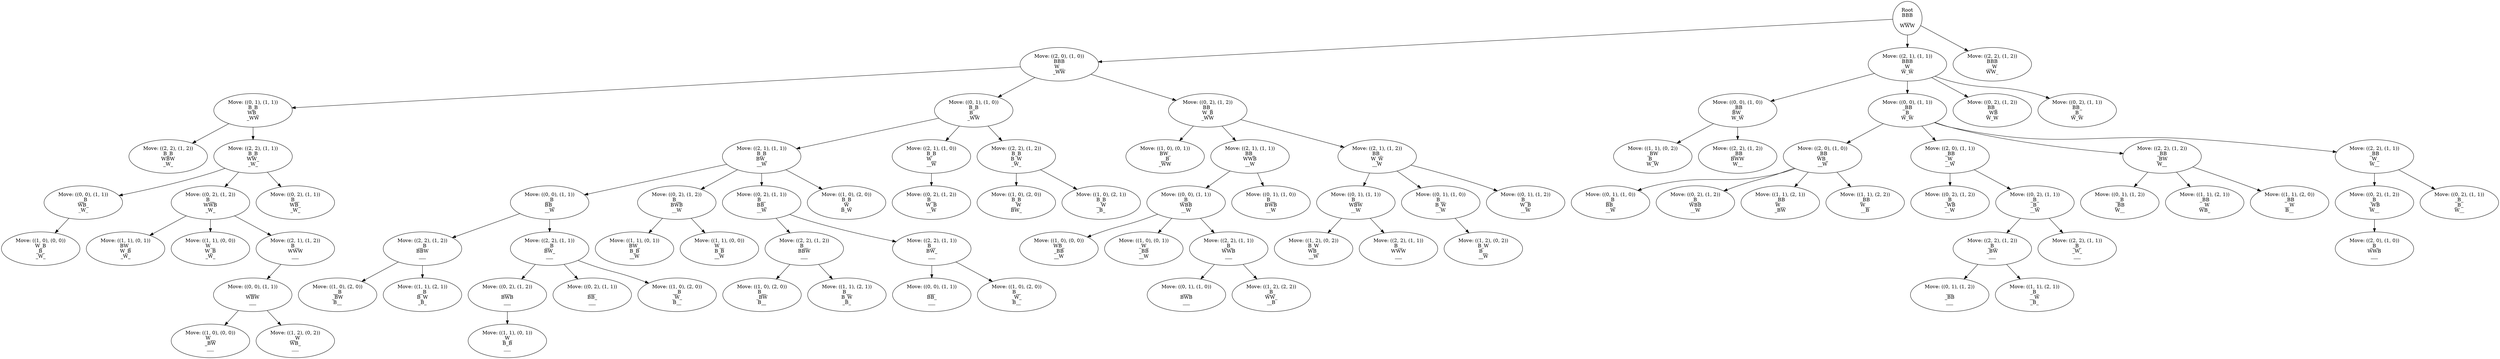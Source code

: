 digraph tree {
    "Root
BBB
___
WWW";
    "Move: ((2, 0), (1, 0))
BBB
W__
_WW";
    "Move: ((0, 1), (1, 1))
B_B
WB_
_WW";
    "Move: ((2, 2), (1, 2))
B_B
WBW
_W_";
    "Move: ((2, 2), (1, 1))
B_B
WW_
_W_";
    "Move: ((0, 0), (1, 1))
__B
WB_
_W_";
    "Move: ((1, 0), (0, 0))
W_B
_B_
_W_";
    "Move: ((0, 2), (1, 2))
B__
WWB
_W_";
    "Move: ((1, 1), (0, 1))
BW_
W_B
_W_";
    "Move: ((1, 1), (0, 0))
W__
W_B
_W_";
    "Move: ((2, 1), (1, 2))
B__
WWW
___";
    "Move: ((0, 0), (1, 1))
___
WBW
___";
    "Move: ((1, 0), (0, 0))
W__
_BW
___";
    "Move: ((1, 2), (0, 2))
__W
WB_
___";
    "Move: ((0, 2), (1, 1))
B__
WB_
_W_";
    "Move: ((0, 1), (1, 0))
B_B
B__
_WW";
    "Move: ((2, 1), (1, 1))
B_B
BW_
__W";
    "Move: ((0, 0), (1, 1))
__B
BB_
__W";
    "Move: ((2, 2), (1, 2))
__B
BBW
___";
    "Move: ((1, 0), (2, 0))
__B
_BW
B__";
    "Move: ((1, 1), (2, 1))
__B
B_W
_B_";
    "Move: ((2, 2), (1, 1))
__B
BW_
___";
    "Move: ((0, 2), (1, 2))
___
BWB
___";
    "Move: ((1, 1), (0, 1))
_W_
B_B
___";
    "Move: ((0, 2), (1, 1))
___
BB_
___";
    "Move: ((1, 0), (2, 0))
__B
_W_
B__";
    "Move: ((0, 2), (1, 2))
B__
BWB
__W";
    "Move: ((1, 1), (0, 1))
BW_
B_B
__W";
    "Move: ((1, 1), (0, 0))
W__
B_B
__W";
    "Move: ((0, 2), (1, 1))
B__
BB_
__W";
    "Move: ((2, 2), (1, 2))
B__
BBW
___";
    "Move: ((1, 0), (2, 0))
B__
_BW
B__";
    "Move: ((1, 1), (2, 1))
B__
B_W
_B_";
    "Move: ((2, 2), (1, 1))
B__
BW_
___";
    "Move: ((0, 0), (1, 1))
___
BB_
___";
    "Move: ((1, 0), (2, 0))
B__
_W_
B__";
    "Move: ((1, 0), (2, 0))
B_B
_W_
B_W";
    "Move: ((2, 1), (1, 0))
B_B
W__
__W";
    "Move: ((0, 2), (1, 2))
B__
W_B
__W";
    "Move: ((2, 2), (1, 2))
B_B
B_W
_W_";
    "Move: ((1, 0), (2, 0))
B_B
__W
BW_";
    "Move: ((1, 0), (2, 1))
B_B
__W
_B_";
    "Move: ((0, 2), (1, 2))
BB_
W_B
_WW";
    "Move: ((1, 0), (0, 1))
BW_
__B
_WW";
    "Move: ((2, 1), (1, 1))
BB_
WWB
__W";
    "Move: ((0, 0), (1, 1))
_B_
WBB
__W";
    "Move: ((1, 0), (0, 0))
WB_
_BB
__W";
    "Move: ((1, 0), (0, 1))
_W_
_BB
__W";
    "Move: ((2, 2), (1, 1))
_B_
WWB
___";
    "Move: ((0, 1), (1, 0))
___
BWB
___";
    "Move: ((1, 2), (2, 2))
_B_
WW_
__B";
    "Move: ((0, 1), (1, 0))
B__
BWB
__W";
    "Move: ((2, 1), (1, 2))
BB_
W_W
__W";
    "Move: ((0, 1), (1, 1))
B__
WBW
__W";
    "Move: ((1, 2), (0, 2))
B_W
WB_
__W";
    "Move: ((2, 2), (1, 1))
B__
WWW
___";
    "Move: ((0, 1), (1, 0))
B__
B_W
__W";
    "Move: ((1, 2), (0, 2))
B_W
B__
__W";
    "Move: ((0, 1), (1, 2))
B__
W_B
__W";
    "Move: ((2, 1), (1, 1))
BBB
_W_
W_W";
    "Move: ((0, 0), (1, 0))
_BB
BW_
W_W";
    "Move: ((1, 1), (0, 2))
_BW
B__
W_W";
    "Move: ((2, 2), (1, 2))
_BB
BWW
W__";
    "Move: ((0, 0), (1, 1))
_BB
_B_
W_W";
    "Move: ((2, 0), (1, 0))
_BB
WB_
__W";
    "Move: ((0, 1), (1, 0))
__B
BB_
__W";
    "Move: ((0, 2), (1, 2))
_B_
WBB
__W";
    "Move: ((1, 1), (2, 1))
_BB
W__
_BW";
    "Move: ((1, 1), (2, 2))
_BB
W__
__B";
    "Move: ((2, 0), (1, 1))
_BB
_W_
__W";
    "Move: ((0, 2), (1, 2))
_B_
_WB
__W";
    "Move: ((0, 2), (1, 1))
_B_
_B_
__W";
    "Move: ((2, 2), (1, 2))
_B_
_BW
___";
    "Move: ((0, 1), (1, 2))
___
_BB
___";
    "Move: ((1, 1), (2, 1))
_B_
__W
_B_";
    "Move: ((2, 2), (1, 1))
_B_
_W_
___";
    "Move: ((2, 2), (1, 2))
_BB
_BW
W__";
    "Move: ((0, 1), (1, 2))
__B
_BB
W__";
    "Move: ((1, 1), (2, 1))
_BB
__W
WB_";
    "Move: ((1, 1), (2, 0))
_BB
__W
B__";
    "Move: ((2, 2), (1, 1))
_BB
_W_
W__";
    "Move: ((0, 2), (1, 2))
_B_
_WB
W__";
    "Move: ((2, 0), (1, 0))
_B_
WWB
___";
    "Move: ((0, 2), (1, 1))
_B_
_B_
W__";
    "Move: ((0, 2), (1, 2))
BB_
_WB
W_W";
    "Move: ((0, 2), (1, 1))
BB_
_B_
W_W";
    "Move: ((2, 2), (1, 2))
BBB
__W
WW_";
    "Root
BBB
___
WWW" -> "Move: ((2, 0), (1, 0))
BBB
W__
_WW";
    "Root
BBB
___
WWW" -> "Move: ((2, 1), (1, 1))
BBB
_W_
W_W";
    "Root
BBB
___
WWW" -> "Move: ((2, 2), (1, 2))
BBB
__W
WW_";
    "Move: ((2, 0), (1, 0))
BBB
W__
_WW" -> "Move: ((0, 1), (1, 1))
B_B
WB_
_WW";
    "Move: ((2, 0), (1, 0))
BBB
W__
_WW" -> "Move: ((0, 1), (1, 0))
B_B
B__
_WW";
    "Move: ((2, 0), (1, 0))
BBB
W__
_WW" -> "Move: ((0, 2), (1, 2))
BB_
W_B
_WW";
    "Move: ((0, 1), (1, 1))
B_B
WB_
_WW" -> "Move: ((2, 2), (1, 2))
B_B
WBW
_W_";
    "Move: ((0, 1), (1, 1))
B_B
WB_
_WW" -> "Move: ((2, 2), (1, 1))
B_B
WW_
_W_";
    "Move: ((2, 2), (1, 1))
B_B
WW_
_W_" -> "Move: ((0, 0), (1, 1))
__B
WB_
_W_";
    "Move: ((2, 2), (1, 1))
B_B
WW_
_W_" -> "Move: ((0, 2), (1, 2))
B__
WWB
_W_";
    "Move: ((2, 2), (1, 1))
B_B
WW_
_W_" -> "Move: ((0, 2), (1, 1))
B__
WB_
_W_";
    "Move: ((0, 0), (1, 1))
__B
WB_
_W_" -> "Move: ((1, 0), (0, 0))
W_B
_B_
_W_";
    "Move: ((0, 2), (1, 2))
B__
WWB
_W_" -> "Move: ((1, 1), (0, 1))
BW_
W_B
_W_";
    "Move: ((0, 2), (1, 2))
B__
WWB
_W_" -> "Move: ((1, 1), (0, 0))
W__
W_B
_W_";
    "Move: ((0, 2), (1, 2))
B__
WWB
_W_" -> "Move: ((2, 1), (1, 2))
B__
WWW
___";
    "Move: ((2, 1), (1, 2))
B__
WWW
___" -> "Move: ((0, 0), (1, 1))
___
WBW
___";
    "Move: ((0, 0), (1, 1))
___
WBW
___" -> "Move: ((1, 0), (0, 0))
W__
_BW
___";
    "Move: ((0, 0), (1, 1))
___
WBW
___" -> "Move: ((1, 2), (0, 2))
__W
WB_
___";
    "Move: ((0, 1), (1, 0))
B_B
B__
_WW" -> "Move: ((2, 1), (1, 1))
B_B
BW_
__W";
    "Move: ((0, 1), (1, 0))
B_B
B__
_WW" -> "Move: ((2, 1), (1, 0))
B_B
W__
__W";
    "Move: ((0, 1), (1, 0))
B_B
B__
_WW" -> "Move: ((2, 2), (1, 2))
B_B
B_W
_W_";
    "Move: ((2, 1), (1, 1))
B_B
BW_
__W" -> "Move: ((0, 0), (1, 1))
__B
BB_
__W";
    "Move: ((2, 1), (1, 1))
B_B
BW_
__W" -> "Move: ((0, 2), (1, 2))
B__
BWB
__W";
    "Move: ((2, 1), (1, 1))
B_B
BW_
__W" -> "Move: ((0, 2), (1, 1))
B__
BB_
__W";
    "Move: ((2, 1), (1, 1))
B_B
BW_
__W" -> "Move: ((1, 0), (2, 0))
B_B
_W_
B_W";
    "Move: ((0, 0), (1, 1))
__B
BB_
__W" -> "Move: ((2, 2), (1, 2))
__B
BBW
___";
    "Move: ((0, 0), (1, 1))
__B
BB_
__W" -> "Move: ((2, 2), (1, 1))
__B
BW_
___";
    "Move: ((2, 2), (1, 2))
__B
BBW
___" -> "Move: ((1, 0), (2, 0))
__B
_BW
B__";
    "Move: ((2, 2), (1, 2))
__B
BBW
___" -> "Move: ((1, 1), (2, 1))
__B
B_W
_B_";
    "Move: ((2, 2), (1, 1))
__B
BW_
___" -> "Move: ((0, 2), (1, 2))
___
BWB
___";
    "Move: ((2, 2), (1, 1))
__B
BW_
___" -> "Move: ((0, 2), (1, 1))
___
BB_
___";
    "Move: ((2, 2), (1, 1))
__B
BW_
___" -> "Move: ((1, 0), (2, 0))
__B
_W_
B__";
    "Move: ((0, 2), (1, 2))
___
BWB
___" -> "Move: ((1, 1), (0, 1))
_W_
B_B
___";
    "Move: ((0, 2), (1, 2))
B__
BWB
__W" -> "Move: ((1, 1), (0, 1))
BW_
B_B
__W";
    "Move: ((0, 2), (1, 2))
B__
BWB
__W" -> "Move: ((1, 1), (0, 0))
W__
B_B
__W";
    "Move: ((0, 2), (1, 1))
B__
BB_
__W" -> "Move: ((2, 2), (1, 2))
B__
BBW
___";
    "Move: ((0, 2), (1, 1))
B__
BB_
__W" -> "Move: ((2, 2), (1, 1))
B__
BW_
___";
    "Move: ((2, 2), (1, 2))
B__
BBW
___" -> "Move: ((1, 0), (2, 0))
B__
_BW
B__";
    "Move: ((2, 2), (1, 2))
B__
BBW
___" -> "Move: ((1, 1), (2, 1))
B__
B_W
_B_";
    "Move: ((2, 2), (1, 1))
B__
BW_
___" -> "Move: ((0, 0), (1, 1))
___
BB_
___";
    "Move: ((2, 2), (1, 1))
B__
BW_
___" -> "Move: ((1, 0), (2, 0))
B__
_W_
B__";
    "Move: ((2, 1), (1, 0))
B_B
W__
__W" -> "Move: ((0, 2), (1, 2))
B__
W_B
__W";
    "Move: ((2, 2), (1, 2))
B_B
B_W
_W_" -> "Move: ((1, 0), (2, 0))
B_B
__W
BW_";
    "Move: ((2, 2), (1, 2))
B_B
B_W
_W_" -> "Move: ((1, 0), (2, 1))
B_B
__W
_B_";
    "Move: ((0, 2), (1, 2))
BB_
W_B
_WW" -> "Move: ((1, 0), (0, 1))
BW_
__B
_WW";
    "Move: ((0, 2), (1, 2))
BB_
W_B
_WW" -> "Move: ((2, 1), (1, 1))
BB_
WWB
__W";
    "Move: ((0, 2), (1, 2))
BB_
W_B
_WW" -> "Move: ((2, 1), (1, 2))
BB_
W_W
__W";
    "Move: ((2, 1), (1, 1))
BB_
WWB
__W" -> "Move: ((0, 0), (1, 1))
_B_
WBB
__W";
    "Move: ((2, 1), (1, 1))
BB_
WWB
__W" -> "Move: ((0, 1), (1, 0))
B__
BWB
__W";
    "Move: ((0, 0), (1, 1))
_B_
WBB
__W" -> "Move: ((1, 0), (0, 0))
WB_
_BB
__W";
    "Move: ((0, 0), (1, 1))
_B_
WBB
__W" -> "Move: ((1, 0), (0, 1))
_W_
_BB
__W";
    "Move: ((0, 0), (1, 1))
_B_
WBB
__W" -> "Move: ((2, 2), (1, 1))
_B_
WWB
___";
    "Move: ((2, 2), (1, 1))
_B_
WWB
___" -> "Move: ((0, 1), (1, 0))
___
BWB
___";
    "Move: ((2, 2), (1, 1))
_B_
WWB
___" -> "Move: ((1, 2), (2, 2))
_B_
WW_
__B";
    "Move: ((2, 1), (1, 2))
BB_
W_W
__W" -> "Move: ((0, 1), (1, 1))
B__
WBW
__W";
    "Move: ((2, 1), (1, 2))
BB_
W_W
__W" -> "Move: ((0, 1), (1, 0))
B__
B_W
__W";
    "Move: ((2, 1), (1, 2))
BB_
W_W
__W" -> "Move: ((0, 1), (1, 2))
B__
W_B
__W";
    "Move: ((0, 1), (1, 1))
B__
WBW
__W" -> "Move: ((1, 2), (0, 2))
B_W
WB_
__W";
    "Move: ((0, 1), (1, 1))
B__
WBW
__W" -> "Move: ((2, 2), (1, 1))
B__
WWW
___";
    "Move: ((0, 1), (1, 0))
B__
B_W
__W" -> "Move: ((1, 2), (0, 2))
B_W
B__
__W";
    "Move: ((2, 1), (1, 1))
BBB
_W_
W_W" -> "Move: ((0, 0), (1, 0))
_BB
BW_
W_W";
    "Move: ((2, 1), (1, 1))
BBB
_W_
W_W" -> "Move: ((0, 0), (1, 1))
_BB
_B_
W_W";
    "Move: ((2, 1), (1, 1))
BBB
_W_
W_W" -> "Move: ((0, 2), (1, 2))
BB_
_WB
W_W";
    "Move: ((2, 1), (1, 1))
BBB
_W_
W_W" -> "Move: ((0, 2), (1, 1))
BB_
_B_
W_W";
    "Move: ((0, 0), (1, 0))
_BB
BW_
W_W" -> "Move: ((1, 1), (0, 2))
_BW
B__
W_W";
    "Move: ((0, 0), (1, 0))
_BB
BW_
W_W" -> "Move: ((2, 2), (1, 2))
_BB
BWW
W__";
    "Move: ((0, 0), (1, 1))
_BB
_B_
W_W" -> "Move: ((2, 0), (1, 0))
_BB
WB_
__W";
    "Move: ((0, 0), (1, 1))
_BB
_B_
W_W" -> "Move: ((2, 0), (1, 1))
_BB
_W_
__W";
    "Move: ((0, 0), (1, 1))
_BB
_B_
W_W" -> "Move: ((2, 2), (1, 2))
_BB
_BW
W__";
    "Move: ((0, 0), (1, 1))
_BB
_B_
W_W" -> "Move: ((2, 2), (1, 1))
_BB
_W_
W__";
    "Move: ((2, 0), (1, 0))
_BB
WB_
__W" -> "Move: ((0, 1), (1, 0))
__B
BB_
__W";
    "Move: ((2, 0), (1, 0))
_BB
WB_
__W" -> "Move: ((0, 2), (1, 2))
_B_
WBB
__W";
    "Move: ((2, 0), (1, 0))
_BB
WB_
__W" -> "Move: ((1, 1), (2, 1))
_BB
W__
_BW";
    "Move: ((2, 0), (1, 0))
_BB
WB_
__W" -> "Move: ((1, 1), (2, 2))
_BB
W__
__B";
    "Move: ((2, 0), (1, 1))
_BB
_W_
__W" -> "Move: ((0, 2), (1, 2))
_B_
_WB
__W";
    "Move: ((2, 0), (1, 1))
_BB
_W_
__W" -> "Move: ((0, 2), (1, 1))
_B_
_B_
__W";
    "Move: ((0, 2), (1, 1))
_B_
_B_
__W" -> "Move: ((2, 2), (1, 2))
_B_
_BW
___";
    "Move: ((0, 2), (1, 1))
_B_
_B_
__W" -> "Move: ((2, 2), (1, 1))
_B_
_W_
___";
    "Move: ((2, 2), (1, 2))
_B_
_BW
___" -> "Move: ((0, 1), (1, 2))
___
_BB
___";
    "Move: ((2, 2), (1, 2))
_B_
_BW
___" -> "Move: ((1, 1), (2, 1))
_B_
__W
_B_";
    "Move: ((2, 2), (1, 2))
_BB
_BW
W__" -> "Move: ((0, 1), (1, 2))
__B
_BB
W__";
    "Move: ((2, 2), (1, 2))
_BB
_BW
W__" -> "Move: ((1, 1), (2, 1))
_BB
__W
WB_";
    "Move: ((2, 2), (1, 2))
_BB
_BW
W__" -> "Move: ((1, 1), (2, 0))
_BB
__W
B__";
    "Move: ((2, 2), (1, 1))
_BB
_W_
W__" -> "Move: ((0, 2), (1, 2))
_B_
_WB
W__";
    "Move: ((2, 2), (1, 1))
_BB
_W_
W__" -> "Move: ((0, 2), (1, 1))
_B_
_B_
W__";
    "Move: ((0, 2), (1, 2))
_B_
_WB
W__" -> "Move: ((2, 0), (1, 0))
_B_
WWB
___";
}
